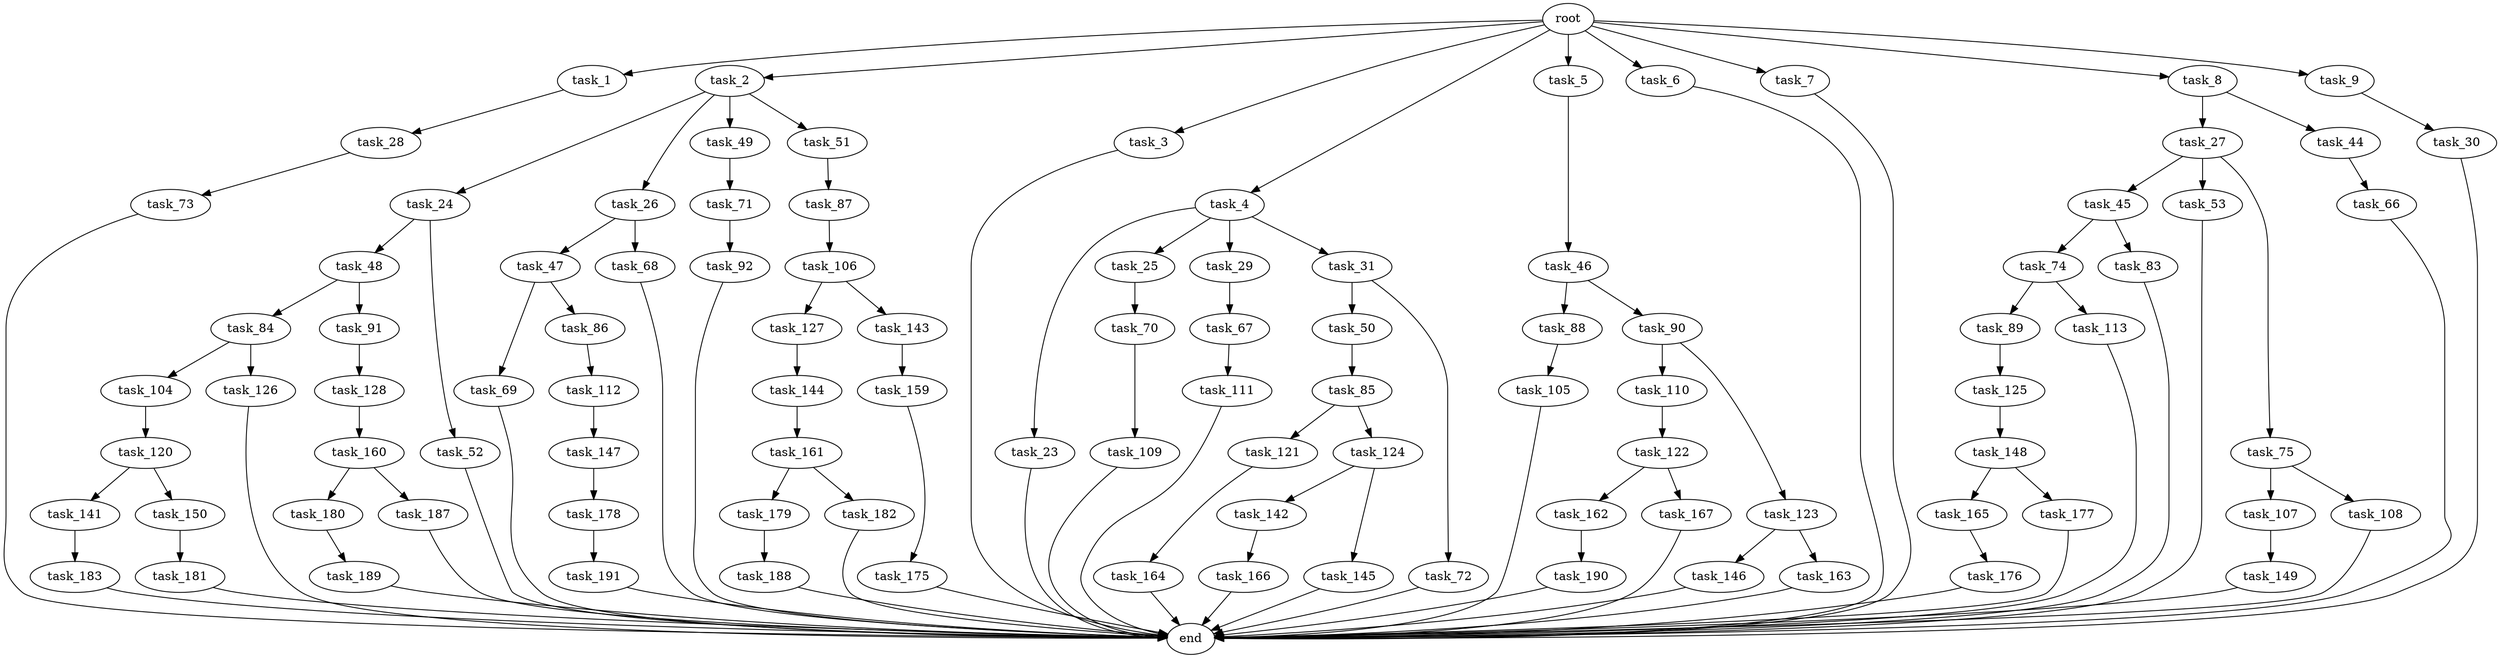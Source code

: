 digraph G {
  root [size="0.000000"];
  task_1 [size="2.048000"];
  task_2 [size="2.048000"];
  task_3 [size="2.048000"];
  task_4 [size="2.048000"];
  task_5 [size="2.048000"];
  task_6 [size="2.048000"];
  task_7 [size="2.048000"];
  task_8 [size="2.048000"];
  task_9 [size="2.048000"];
  task_23 [size="68719476.736000"];
  task_24 [size="1099511627.776000"];
  task_25 [size="68719476.736000"];
  task_26 [size="1099511627.776000"];
  task_27 [size="1099511627.776000"];
  task_28 [size="154618822.656000"];
  task_29 [size="68719476.736000"];
  task_30 [size="1717986918.400000"];
  task_31 [size="68719476.736000"];
  task_44 [size="1099511627.776000"];
  task_45 [size="154618822.656000"];
  task_46 [size="429496729.600000"];
  task_47 [size="1391569403.904000"];
  task_48 [size="1099511627.776000"];
  task_49 [size="1099511627.776000"];
  task_50 [size="841813590.016000"];
  task_51 [size="1099511627.776000"];
  task_52 [size="1099511627.776000"];
  task_53 [size="154618822.656000"];
  task_66 [size="274877906.944000"];
  task_67 [size="1099511627.776000"];
  task_68 [size="1391569403.904000"];
  task_69 [size="154618822.656000"];
  task_70 [size="274877906.944000"];
  task_71 [size="618475290.624000"];
  task_72 [size="841813590.016000"];
  task_73 [size="1717986918.400000"];
  task_74 [size="429496729.600000"];
  task_75 [size="154618822.656000"];
  task_83 [size="429496729.600000"];
  task_84 [size="154618822.656000"];
  task_85 [size="618475290.624000"];
  task_86 [size="154618822.656000"];
  task_87 [size="618475290.624000"];
  task_88 [size="68719476.736000"];
  task_89 [size="68719476.736000"];
  task_90 [size="68719476.736000"];
  task_91 [size="154618822.656000"];
  task_92 [size="1717986918.400000"];
  task_104 [size="429496729.600000"];
  task_105 [size="1717986918.400000"];
  task_106 [size="841813590.016000"];
  task_107 [size="1717986918.400000"];
  task_108 [size="1717986918.400000"];
  task_109 [size="1099511627.776000"];
  task_110 [size="429496729.600000"];
  task_111 [size="1391569403.904000"];
  task_112 [size="618475290.624000"];
  task_113 [size="68719476.736000"];
  task_120 [size="68719476.736000"];
  task_121 [size="1391569403.904000"];
  task_122 [size="618475290.624000"];
  task_123 [size="429496729.600000"];
  task_124 [size="1391569403.904000"];
  task_125 [size="618475290.624000"];
  task_126 [size="429496729.600000"];
  task_127 [size="1391569403.904000"];
  task_128 [size="618475290.624000"];
  task_141 [size="841813590.016000"];
  task_142 [size="1099511627.776000"];
  task_143 [size="1391569403.904000"];
  task_144 [size="274877906.944000"];
  task_145 [size="1099511627.776000"];
  task_146 [size="154618822.656000"];
  task_147 [size="1099511627.776000"];
  task_148 [size="1717986918.400000"];
  task_149 [size="618475290.624000"];
  task_150 [size="841813590.016000"];
  task_159 [size="429496729.600000"];
  task_160 [size="274877906.944000"];
  task_161 [size="618475290.624000"];
  task_162 [size="1717986918.400000"];
  task_163 [size="154618822.656000"];
  task_164 [size="154618822.656000"];
  task_165 [size="68719476.736000"];
  task_166 [size="618475290.624000"];
  task_167 [size="1717986918.400000"];
  task_175 [size="154618822.656000"];
  task_176 [size="1099511627.776000"];
  task_177 [size="68719476.736000"];
  task_178 [size="68719476.736000"];
  task_179 [size="1391569403.904000"];
  task_180 [size="154618822.656000"];
  task_181 [size="154618822.656000"];
  task_182 [size="1391569403.904000"];
  task_183 [size="841813590.016000"];
  task_187 [size="154618822.656000"];
  task_188 [size="274877906.944000"];
  task_189 [size="1099511627.776000"];
  task_190 [size="1099511627.776000"];
  task_191 [size="274877906.944000"];
  end [size="0.000000"];

  root -> task_1 [size="1.000000"];
  root -> task_2 [size="1.000000"];
  root -> task_3 [size="1.000000"];
  root -> task_4 [size="1.000000"];
  root -> task_5 [size="1.000000"];
  root -> task_6 [size="1.000000"];
  root -> task_7 [size="1.000000"];
  root -> task_8 [size="1.000000"];
  root -> task_9 [size="1.000000"];
  task_1 -> task_28 [size="75497472.000000"];
  task_2 -> task_24 [size="536870912.000000"];
  task_2 -> task_26 [size="536870912.000000"];
  task_2 -> task_49 [size="536870912.000000"];
  task_2 -> task_51 [size="536870912.000000"];
  task_3 -> end [size="1.000000"];
  task_4 -> task_23 [size="33554432.000000"];
  task_4 -> task_25 [size="33554432.000000"];
  task_4 -> task_29 [size="33554432.000000"];
  task_4 -> task_31 [size="33554432.000000"];
  task_5 -> task_46 [size="209715200.000000"];
  task_6 -> end [size="1.000000"];
  task_7 -> end [size="1.000000"];
  task_8 -> task_27 [size="536870912.000000"];
  task_8 -> task_44 [size="536870912.000000"];
  task_9 -> task_30 [size="838860800.000000"];
  task_23 -> end [size="1.000000"];
  task_24 -> task_48 [size="536870912.000000"];
  task_24 -> task_52 [size="536870912.000000"];
  task_25 -> task_70 [size="134217728.000000"];
  task_26 -> task_47 [size="679477248.000000"];
  task_26 -> task_68 [size="679477248.000000"];
  task_27 -> task_45 [size="75497472.000000"];
  task_27 -> task_53 [size="75497472.000000"];
  task_27 -> task_75 [size="75497472.000000"];
  task_28 -> task_73 [size="838860800.000000"];
  task_29 -> task_67 [size="536870912.000000"];
  task_30 -> end [size="1.000000"];
  task_31 -> task_50 [size="411041792.000000"];
  task_31 -> task_72 [size="411041792.000000"];
  task_44 -> task_66 [size="134217728.000000"];
  task_45 -> task_74 [size="209715200.000000"];
  task_45 -> task_83 [size="209715200.000000"];
  task_46 -> task_88 [size="33554432.000000"];
  task_46 -> task_90 [size="33554432.000000"];
  task_47 -> task_69 [size="75497472.000000"];
  task_47 -> task_86 [size="75497472.000000"];
  task_48 -> task_84 [size="75497472.000000"];
  task_48 -> task_91 [size="75497472.000000"];
  task_49 -> task_71 [size="301989888.000000"];
  task_50 -> task_85 [size="301989888.000000"];
  task_51 -> task_87 [size="301989888.000000"];
  task_52 -> end [size="1.000000"];
  task_53 -> end [size="1.000000"];
  task_66 -> end [size="1.000000"];
  task_67 -> task_111 [size="679477248.000000"];
  task_68 -> end [size="1.000000"];
  task_69 -> end [size="1.000000"];
  task_70 -> task_109 [size="536870912.000000"];
  task_71 -> task_92 [size="838860800.000000"];
  task_72 -> end [size="1.000000"];
  task_73 -> end [size="1.000000"];
  task_74 -> task_89 [size="33554432.000000"];
  task_74 -> task_113 [size="33554432.000000"];
  task_75 -> task_107 [size="838860800.000000"];
  task_75 -> task_108 [size="838860800.000000"];
  task_83 -> end [size="1.000000"];
  task_84 -> task_104 [size="209715200.000000"];
  task_84 -> task_126 [size="209715200.000000"];
  task_85 -> task_121 [size="679477248.000000"];
  task_85 -> task_124 [size="679477248.000000"];
  task_86 -> task_112 [size="301989888.000000"];
  task_87 -> task_106 [size="411041792.000000"];
  task_88 -> task_105 [size="838860800.000000"];
  task_89 -> task_125 [size="301989888.000000"];
  task_90 -> task_110 [size="209715200.000000"];
  task_90 -> task_123 [size="209715200.000000"];
  task_91 -> task_128 [size="301989888.000000"];
  task_92 -> end [size="1.000000"];
  task_104 -> task_120 [size="33554432.000000"];
  task_105 -> end [size="1.000000"];
  task_106 -> task_127 [size="679477248.000000"];
  task_106 -> task_143 [size="679477248.000000"];
  task_107 -> task_149 [size="301989888.000000"];
  task_108 -> end [size="1.000000"];
  task_109 -> end [size="1.000000"];
  task_110 -> task_122 [size="301989888.000000"];
  task_111 -> end [size="1.000000"];
  task_112 -> task_147 [size="536870912.000000"];
  task_113 -> end [size="1.000000"];
  task_120 -> task_141 [size="411041792.000000"];
  task_120 -> task_150 [size="411041792.000000"];
  task_121 -> task_164 [size="75497472.000000"];
  task_122 -> task_162 [size="838860800.000000"];
  task_122 -> task_167 [size="838860800.000000"];
  task_123 -> task_146 [size="75497472.000000"];
  task_123 -> task_163 [size="75497472.000000"];
  task_124 -> task_142 [size="536870912.000000"];
  task_124 -> task_145 [size="536870912.000000"];
  task_125 -> task_148 [size="838860800.000000"];
  task_126 -> end [size="1.000000"];
  task_127 -> task_144 [size="134217728.000000"];
  task_128 -> task_160 [size="134217728.000000"];
  task_141 -> task_183 [size="411041792.000000"];
  task_142 -> task_166 [size="301989888.000000"];
  task_143 -> task_159 [size="209715200.000000"];
  task_144 -> task_161 [size="301989888.000000"];
  task_145 -> end [size="1.000000"];
  task_146 -> end [size="1.000000"];
  task_147 -> task_178 [size="33554432.000000"];
  task_148 -> task_165 [size="33554432.000000"];
  task_148 -> task_177 [size="33554432.000000"];
  task_149 -> end [size="1.000000"];
  task_150 -> task_181 [size="75497472.000000"];
  task_159 -> task_175 [size="75497472.000000"];
  task_160 -> task_180 [size="75497472.000000"];
  task_160 -> task_187 [size="75497472.000000"];
  task_161 -> task_179 [size="679477248.000000"];
  task_161 -> task_182 [size="679477248.000000"];
  task_162 -> task_190 [size="536870912.000000"];
  task_163 -> end [size="1.000000"];
  task_164 -> end [size="1.000000"];
  task_165 -> task_176 [size="536870912.000000"];
  task_166 -> end [size="1.000000"];
  task_167 -> end [size="1.000000"];
  task_175 -> end [size="1.000000"];
  task_176 -> end [size="1.000000"];
  task_177 -> end [size="1.000000"];
  task_178 -> task_191 [size="134217728.000000"];
  task_179 -> task_188 [size="134217728.000000"];
  task_180 -> task_189 [size="536870912.000000"];
  task_181 -> end [size="1.000000"];
  task_182 -> end [size="1.000000"];
  task_183 -> end [size="1.000000"];
  task_187 -> end [size="1.000000"];
  task_188 -> end [size="1.000000"];
  task_189 -> end [size="1.000000"];
  task_190 -> end [size="1.000000"];
  task_191 -> end [size="1.000000"];
}
